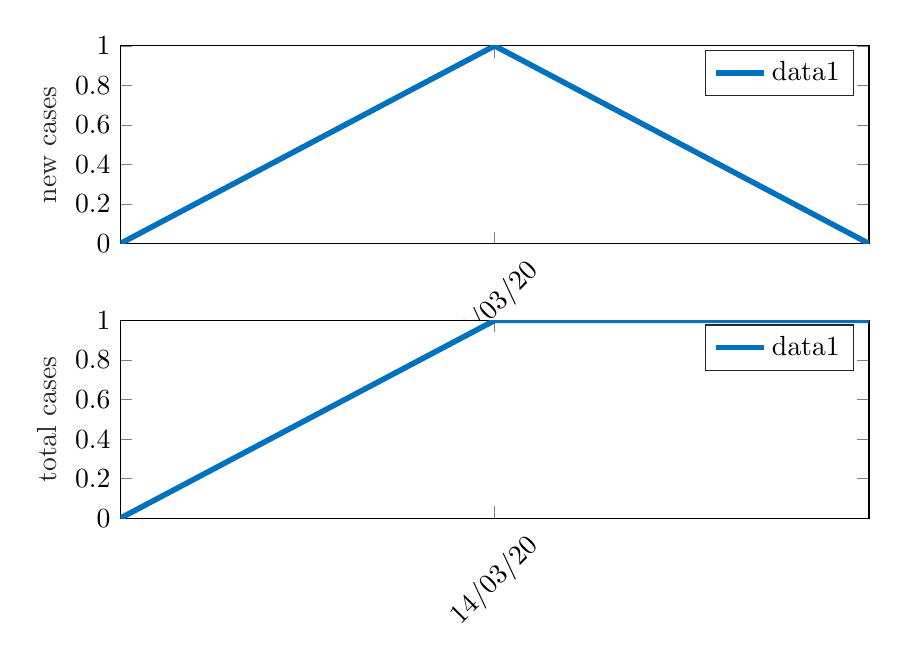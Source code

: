 % This file was created by matlab2tikz.
%
\definecolor{mycolor1}{rgb}{0.0,0.447,0.741}%
%
\begin{tikzpicture}

\begin{axis}[%
width=9.509cm,
height=2.512cm,
at={(0cm,3.488cm)},
scale only axis,
xmin=1,
xmax=3,
xtick={0,2},
xticklabels={{12/03/20},{14/03/20}},
xticklabel style={rotate=45},
ymin=0,
ymax=1,
ylabel style={font=\color{white!15!black}},
ylabel={new cases},
axis background/.style={fill=white},
legend style={legend cell align=left, align=left, draw=white!15!black}
]
\addplot [color=mycolor1, line width=2.0pt]
  table[row sep=crcr]{%
1	0\\
2	1\\
3	0\\
};
\addlegendentry{data1}

\end{axis}

\begin{axis}[%
width=9.509cm,
height=2.512cm,
at={(0cm,0cm)},
scale only axis,
xmin=1,
xmax=3,
xtick={0,2},
xticklabels={{12/03/20},{14/03/20}},
xticklabel style={rotate=45},
ymin=0,
ymax=1,
ylabel style={font=\color{white!15!black}},
ylabel={total cases},
axis background/.style={fill=white},
legend style={legend cell align=left, align=left, draw=white!15!black}
]
\addplot [color=mycolor1, line width=2.0pt]
  table[row sep=crcr]{%
1	0\\
2	1\\
3	1\\
};
\addlegendentry{data1}

\end{axis}
\end{tikzpicture}%